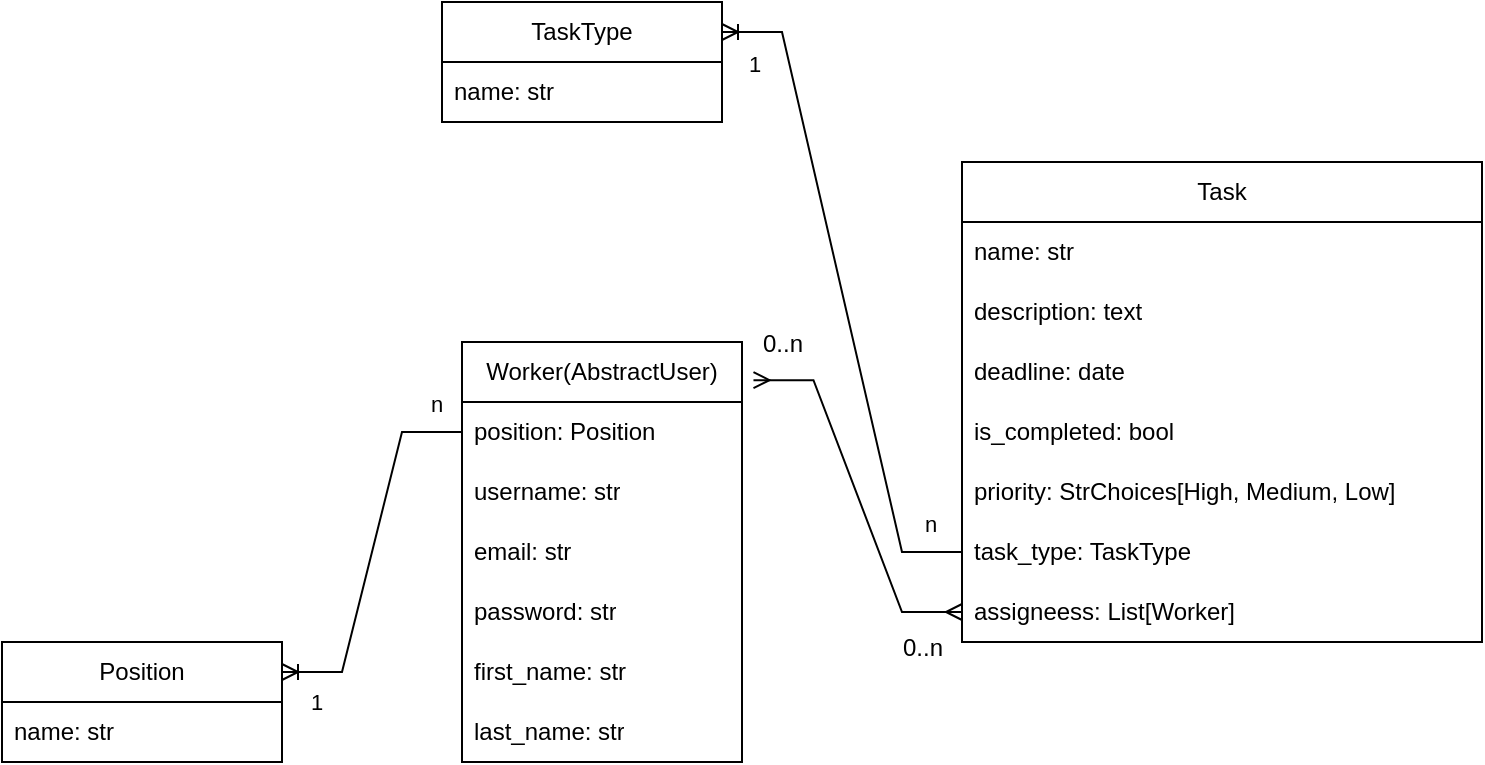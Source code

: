 <mxfile version="22.1.3" type="github">
  <diagram name="Сторінка-1" id="cSYlFiAPZVSuzm8w1pND">
    <mxGraphModel dx="1877" dy="542" grid="1" gridSize="10" guides="1" tooltips="1" connect="1" arrows="1" fold="1" page="1" pageScale="1" pageWidth="827" pageHeight="1169" math="0" shadow="0">
      <root>
        <mxCell id="0" />
        <mxCell id="1" parent="0" />
        <mxCell id="roOl80wlv_TnI2y3IB2p-2" value="Position" style="swimlane;fontStyle=0;childLayout=stackLayout;horizontal=1;startSize=30;horizontalStack=0;resizeParent=1;resizeParentMax=0;resizeLast=0;collapsible=1;marginBottom=0;whiteSpace=wrap;html=1;" parent="1" vertex="1">
          <mxGeometry x="-20" y="440" width="140" height="60" as="geometry" />
        </mxCell>
        <mxCell id="roOl80wlv_TnI2y3IB2p-3" value="name: str" style="text;strokeColor=none;fillColor=none;align=left;verticalAlign=middle;spacingLeft=4;spacingRight=4;overflow=hidden;points=[[0,0.5],[1,0.5]];portConstraint=eastwest;rotatable=0;whiteSpace=wrap;html=1;" parent="roOl80wlv_TnI2y3IB2p-2" vertex="1">
          <mxGeometry y="30" width="140" height="30" as="geometry" />
        </mxCell>
        <mxCell id="roOl80wlv_TnI2y3IB2p-9" value="Worker(AbstractUser)" style="swimlane;fontStyle=0;childLayout=stackLayout;horizontal=1;startSize=30;horizontalStack=0;resizeParent=1;resizeParentMax=0;resizeLast=0;collapsible=1;marginBottom=0;whiteSpace=wrap;html=1;" parent="1" vertex="1">
          <mxGeometry x="210" y="290" width="140" height="210" as="geometry" />
        </mxCell>
        <mxCell id="roOl80wlv_TnI2y3IB2p-10" value="position: Position" style="text;strokeColor=none;fillColor=none;align=left;verticalAlign=middle;spacingLeft=4;spacingRight=4;overflow=hidden;points=[[0,0.5],[1,0.5]];portConstraint=eastwest;rotatable=0;whiteSpace=wrap;html=1;" parent="roOl80wlv_TnI2y3IB2p-9" vertex="1">
          <mxGeometry y="30" width="140" height="30" as="geometry" />
        </mxCell>
        <mxCell id="roOl80wlv_TnI2y3IB2p-11" value="username: str" style="text;strokeColor=none;fillColor=none;align=left;verticalAlign=middle;spacingLeft=4;spacingRight=4;overflow=hidden;points=[[0,0.5],[1,0.5]];portConstraint=eastwest;rotatable=0;whiteSpace=wrap;html=1;" parent="roOl80wlv_TnI2y3IB2p-9" vertex="1">
          <mxGeometry y="60" width="140" height="30" as="geometry" />
        </mxCell>
        <mxCell id="roOl80wlv_TnI2y3IB2p-12" value="email: str" style="text;strokeColor=none;fillColor=none;align=left;verticalAlign=middle;spacingLeft=4;spacingRight=4;overflow=hidden;points=[[0,0.5],[1,0.5]];portConstraint=eastwest;rotatable=0;whiteSpace=wrap;html=1;" parent="roOl80wlv_TnI2y3IB2p-9" vertex="1">
          <mxGeometry y="90" width="140" height="30" as="geometry" />
        </mxCell>
        <mxCell id="0esTSqIcc9q2FrF6HhmJ-1" value="password: str" style="text;strokeColor=none;fillColor=none;align=left;verticalAlign=middle;spacingLeft=4;spacingRight=4;overflow=hidden;points=[[0,0.5],[1,0.5]];portConstraint=eastwest;rotatable=0;whiteSpace=wrap;html=1;" vertex="1" parent="roOl80wlv_TnI2y3IB2p-9">
          <mxGeometry y="120" width="140" height="30" as="geometry" />
        </mxCell>
        <mxCell id="0esTSqIcc9q2FrF6HhmJ-2" value="first_name: str" style="text;strokeColor=none;fillColor=none;align=left;verticalAlign=middle;spacingLeft=4;spacingRight=4;overflow=hidden;points=[[0,0.5],[1,0.5]];portConstraint=eastwest;rotatable=0;whiteSpace=wrap;html=1;" vertex="1" parent="roOl80wlv_TnI2y3IB2p-9">
          <mxGeometry y="150" width="140" height="30" as="geometry" />
        </mxCell>
        <mxCell id="0esTSqIcc9q2FrF6HhmJ-3" value="last_name: str" style="text;strokeColor=none;fillColor=none;align=left;verticalAlign=middle;spacingLeft=4;spacingRight=4;overflow=hidden;points=[[0,0.5],[1,0.5]];portConstraint=eastwest;rotatable=0;whiteSpace=wrap;html=1;" vertex="1" parent="roOl80wlv_TnI2y3IB2p-9">
          <mxGeometry y="180" width="140" height="30" as="geometry" />
        </mxCell>
        <mxCell id="0esTSqIcc9q2FrF6HhmJ-5" value="Task" style="swimlane;fontStyle=0;childLayout=stackLayout;horizontal=1;startSize=30;horizontalStack=0;resizeParent=1;resizeParentMax=0;resizeLast=0;collapsible=1;marginBottom=0;whiteSpace=wrap;html=1;" vertex="1" parent="1">
          <mxGeometry x="460" y="200" width="260" height="240" as="geometry" />
        </mxCell>
        <mxCell id="0esTSqIcc9q2FrF6HhmJ-6" value="name: str" style="text;strokeColor=none;fillColor=none;align=left;verticalAlign=middle;spacingLeft=4;spacingRight=4;overflow=hidden;points=[[0,0.5],[1,0.5]];portConstraint=eastwest;rotatable=0;whiteSpace=wrap;html=1;" vertex="1" parent="0esTSqIcc9q2FrF6HhmJ-5">
          <mxGeometry y="30" width="260" height="30" as="geometry" />
        </mxCell>
        <mxCell id="0esTSqIcc9q2FrF6HhmJ-7" value="description: text" style="text;strokeColor=none;fillColor=none;align=left;verticalAlign=middle;spacingLeft=4;spacingRight=4;overflow=hidden;points=[[0,0.5],[1,0.5]];portConstraint=eastwest;rotatable=0;whiteSpace=wrap;html=1;" vertex="1" parent="0esTSqIcc9q2FrF6HhmJ-5">
          <mxGeometry y="60" width="260" height="30" as="geometry" />
        </mxCell>
        <mxCell id="0esTSqIcc9q2FrF6HhmJ-8" value="deadline: date" style="text;strokeColor=none;fillColor=none;align=left;verticalAlign=middle;spacingLeft=4;spacingRight=4;overflow=hidden;points=[[0,0.5],[1,0.5]];portConstraint=eastwest;rotatable=0;whiteSpace=wrap;html=1;" vertex="1" parent="0esTSqIcc9q2FrF6HhmJ-5">
          <mxGeometry y="90" width="260" height="30" as="geometry" />
        </mxCell>
        <mxCell id="0esTSqIcc9q2FrF6HhmJ-9" value="is_completed: bool" style="text;strokeColor=none;fillColor=none;align=left;verticalAlign=middle;spacingLeft=4;spacingRight=4;overflow=hidden;points=[[0,0.5],[1,0.5]];portConstraint=eastwest;rotatable=0;whiteSpace=wrap;html=1;" vertex="1" parent="0esTSqIcc9q2FrF6HhmJ-5">
          <mxGeometry y="120" width="260" height="30" as="geometry" />
        </mxCell>
        <mxCell id="0esTSqIcc9q2FrF6HhmJ-10" value="priority: StrChoices[High, Medium, Low]" style="text;strokeColor=none;fillColor=none;align=left;verticalAlign=middle;spacingLeft=4;spacingRight=4;overflow=hidden;points=[[0,0.5],[1,0.5]];portConstraint=eastwest;rotatable=0;whiteSpace=wrap;html=1;" vertex="1" parent="0esTSqIcc9q2FrF6HhmJ-5">
          <mxGeometry y="150" width="260" height="30" as="geometry" />
        </mxCell>
        <mxCell id="0esTSqIcc9q2FrF6HhmJ-11" value="task_type: TaskType" style="text;strokeColor=none;fillColor=none;align=left;verticalAlign=middle;spacingLeft=4;spacingRight=4;overflow=hidden;points=[[0,0.5],[1,0.5]];portConstraint=eastwest;rotatable=0;whiteSpace=wrap;html=1;" vertex="1" parent="0esTSqIcc9q2FrF6HhmJ-5">
          <mxGeometry y="180" width="260" height="30" as="geometry" />
        </mxCell>
        <mxCell id="0esTSqIcc9q2FrF6HhmJ-12" value="assigneess: List[Worker]" style="text;strokeColor=none;fillColor=none;align=left;verticalAlign=middle;spacingLeft=4;spacingRight=4;overflow=hidden;points=[[0,0.5],[1,0.5]];portConstraint=eastwest;rotatable=0;whiteSpace=wrap;html=1;" vertex="1" parent="0esTSqIcc9q2FrF6HhmJ-5">
          <mxGeometry y="210" width="260" height="30" as="geometry" />
        </mxCell>
        <mxCell id="0esTSqIcc9q2FrF6HhmJ-13" value="" style="edgeStyle=entityRelationEdgeStyle;fontSize=12;html=1;endArrow=ERoneToMany;rounded=0;exitX=0;exitY=0.5;exitDx=0;exitDy=0;entryX=1;entryY=0.25;entryDx=0;entryDy=0;" edge="1" parent="1" source="roOl80wlv_TnI2y3IB2p-10" target="roOl80wlv_TnI2y3IB2p-2">
          <mxGeometry width="100" height="100" relative="1" as="geometry">
            <mxPoint x="60" y="370" as="sourcePoint" />
            <mxPoint x="160" y="270" as="targetPoint" />
            <Array as="points">
              <mxPoint x="90" y="335" />
              <mxPoint x="170" y="410" />
              <mxPoint x="160" y="398" />
              <mxPoint x="200" y="420" />
            </Array>
          </mxGeometry>
        </mxCell>
        <mxCell id="0esTSqIcc9q2FrF6HhmJ-15" value="1" style="edgeLabel;html=1;align=center;verticalAlign=middle;resizable=0;points=[];" vertex="1" connectable="0" parent="0esTSqIcc9q2FrF6HhmJ-13">
          <mxGeometry x="0.816" y="-1" relative="1" as="geometry">
            <mxPoint y="16" as="offset" />
          </mxGeometry>
        </mxCell>
        <mxCell id="0esTSqIcc9q2FrF6HhmJ-16" value="n" style="edgeLabel;html=1;align=center;verticalAlign=middle;resizable=0;points=[];" vertex="1" connectable="0" parent="0esTSqIcc9q2FrF6HhmJ-13">
          <mxGeometry x="-0.861" y="-4" relative="1" as="geometry">
            <mxPoint y="-10" as="offset" />
          </mxGeometry>
        </mxCell>
        <mxCell id="0esTSqIcc9q2FrF6HhmJ-17" value="" style="edgeStyle=entityRelationEdgeStyle;fontSize=12;html=1;endArrow=ERmany;startArrow=ERmany;rounded=0;entryX=0;entryY=0.5;entryDx=0;entryDy=0;exitX=1.041;exitY=0.091;exitDx=0;exitDy=0;exitPerimeter=0;" edge="1" parent="1" source="roOl80wlv_TnI2y3IB2p-9" target="0esTSqIcc9q2FrF6HhmJ-12">
          <mxGeometry width="100" height="100" relative="1" as="geometry">
            <mxPoint x="360" y="430" as="sourcePoint" />
            <mxPoint x="460" y="330" as="targetPoint" />
          </mxGeometry>
        </mxCell>
        <mxCell id="0esTSqIcc9q2FrF6HhmJ-18" value="0..n" style="text;html=1;align=center;verticalAlign=middle;resizable=0;points=[];autosize=1;strokeColor=none;fillColor=none;" vertex="1" parent="1">
          <mxGeometry x="350" y="276" width="40" height="30" as="geometry" />
        </mxCell>
        <mxCell id="0esTSqIcc9q2FrF6HhmJ-19" value="0..n" style="text;html=1;align=center;verticalAlign=middle;resizable=0;points=[];autosize=1;strokeColor=none;fillColor=none;" vertex="1" parent="1">
          <mxGeometry x="420" y="428" width="40" height="30" as="geometry" />
        </mxCell>
        <mxCell id="0esTSqIcc9q2FrF6HhmJ-20" value="TaskType" style="swimlane;fontStyle=0;childLayout=stackLayout;horizontal=1;startSize=30;horizontalStack=0;resizeParent=1;resizeParentMax=0;resizeLast=0;collapsible=1;marginBottom=0;whiteSpace=wrap;html=1;" vertex="1" parent="1">
          <mxGeometry x="200" y="120" width="140" height="60" as="geometry" />
        </mxCell>
        <mxCell id="0esTSqIcc9q2FrF6HhmJ-21" value="name: str" style="text;strokeColor=none;fillColor=none;align=left;verticalAlign=middle;spacingLeft=4;spacingRight=4;overflow=hidden;points=[[0,0.5],[1,0.5]];portConstraint=eastwest;rotatable=0;whiteSpace=wrap;html=1;" vertex="1" parent="0esTSqIcc9q2FrF6HhmJ-20">
          <mxGeometry y="30" width="140" height="30" as="geometry" />
        </mxCell>
        <mxCell id="0esTSqIcc9q2FrF6HhmJ-24" value="" style="edgeStyle=entityRelationEdgeStyle;fontSize=12;html=1;endArrow=ERoneToMany;rounded=0;exitX=0;exitY=0.5;exitDx=0;exitDy=0;entryX=1;entryY=0.25;entryDx=0;entryDy=0;" edge="1" parent="1" source="0esTSqIcc9q2FrF6HhmJ-11" target="0esTSqIcc9q2FrF6HhmJ-20">
          <mxGeometry width="100" height="100" relative="1" as="geometry">
            <mxPoint x="410" y="140" as="sourcePoint" />
            <mxPoint x="320" y="260" as="targetPoint" />
            <Array as="points">
              <mxPoint x="290" y="140" />
              <mxPoint x="370" y="215" />
              <mxPoint x="360" y="203" />
              <mxPoint x="400" y="225" />
            </Array>
          </mxGeometry>
        </mxCell>
        <mxCell id="0esTSqIcc9q2FrF6HhmJ-25" value="1" style="edgeLabel;html=1;align=center;verticalAlign=middle;resizable=0;points=[];" vertex="1" connectable="0" parent="0esTSqIcc9q2FrF6HhmJ-24">
          <mxGeometry x="0.816" y="-1" relative="1" as="geometry">
            <mxPoint x="-14" y="17" as="offset" />
          </mxGeometry>
        </mxCell>
        <mxCell id="0esTSqIcc9q2FrF6HhmJ-26" value="n" style="edgeLabel;html=1;align=center;verticalAlign=middle;resizable=0;points=[];" vertex="1" connectable="0" parent="0esTSqIcc9q2FrF6HhmJ-24">
          <mxGeometry x="-0.861" y="-4" relative="1" as="geometry">
            <mxPoint x="6" y="-10" as="offset" />
          </mxGeometry>
        </mxCell>
      </root>
    </mxGraphModel>
  </diagram>
</mxfile>
